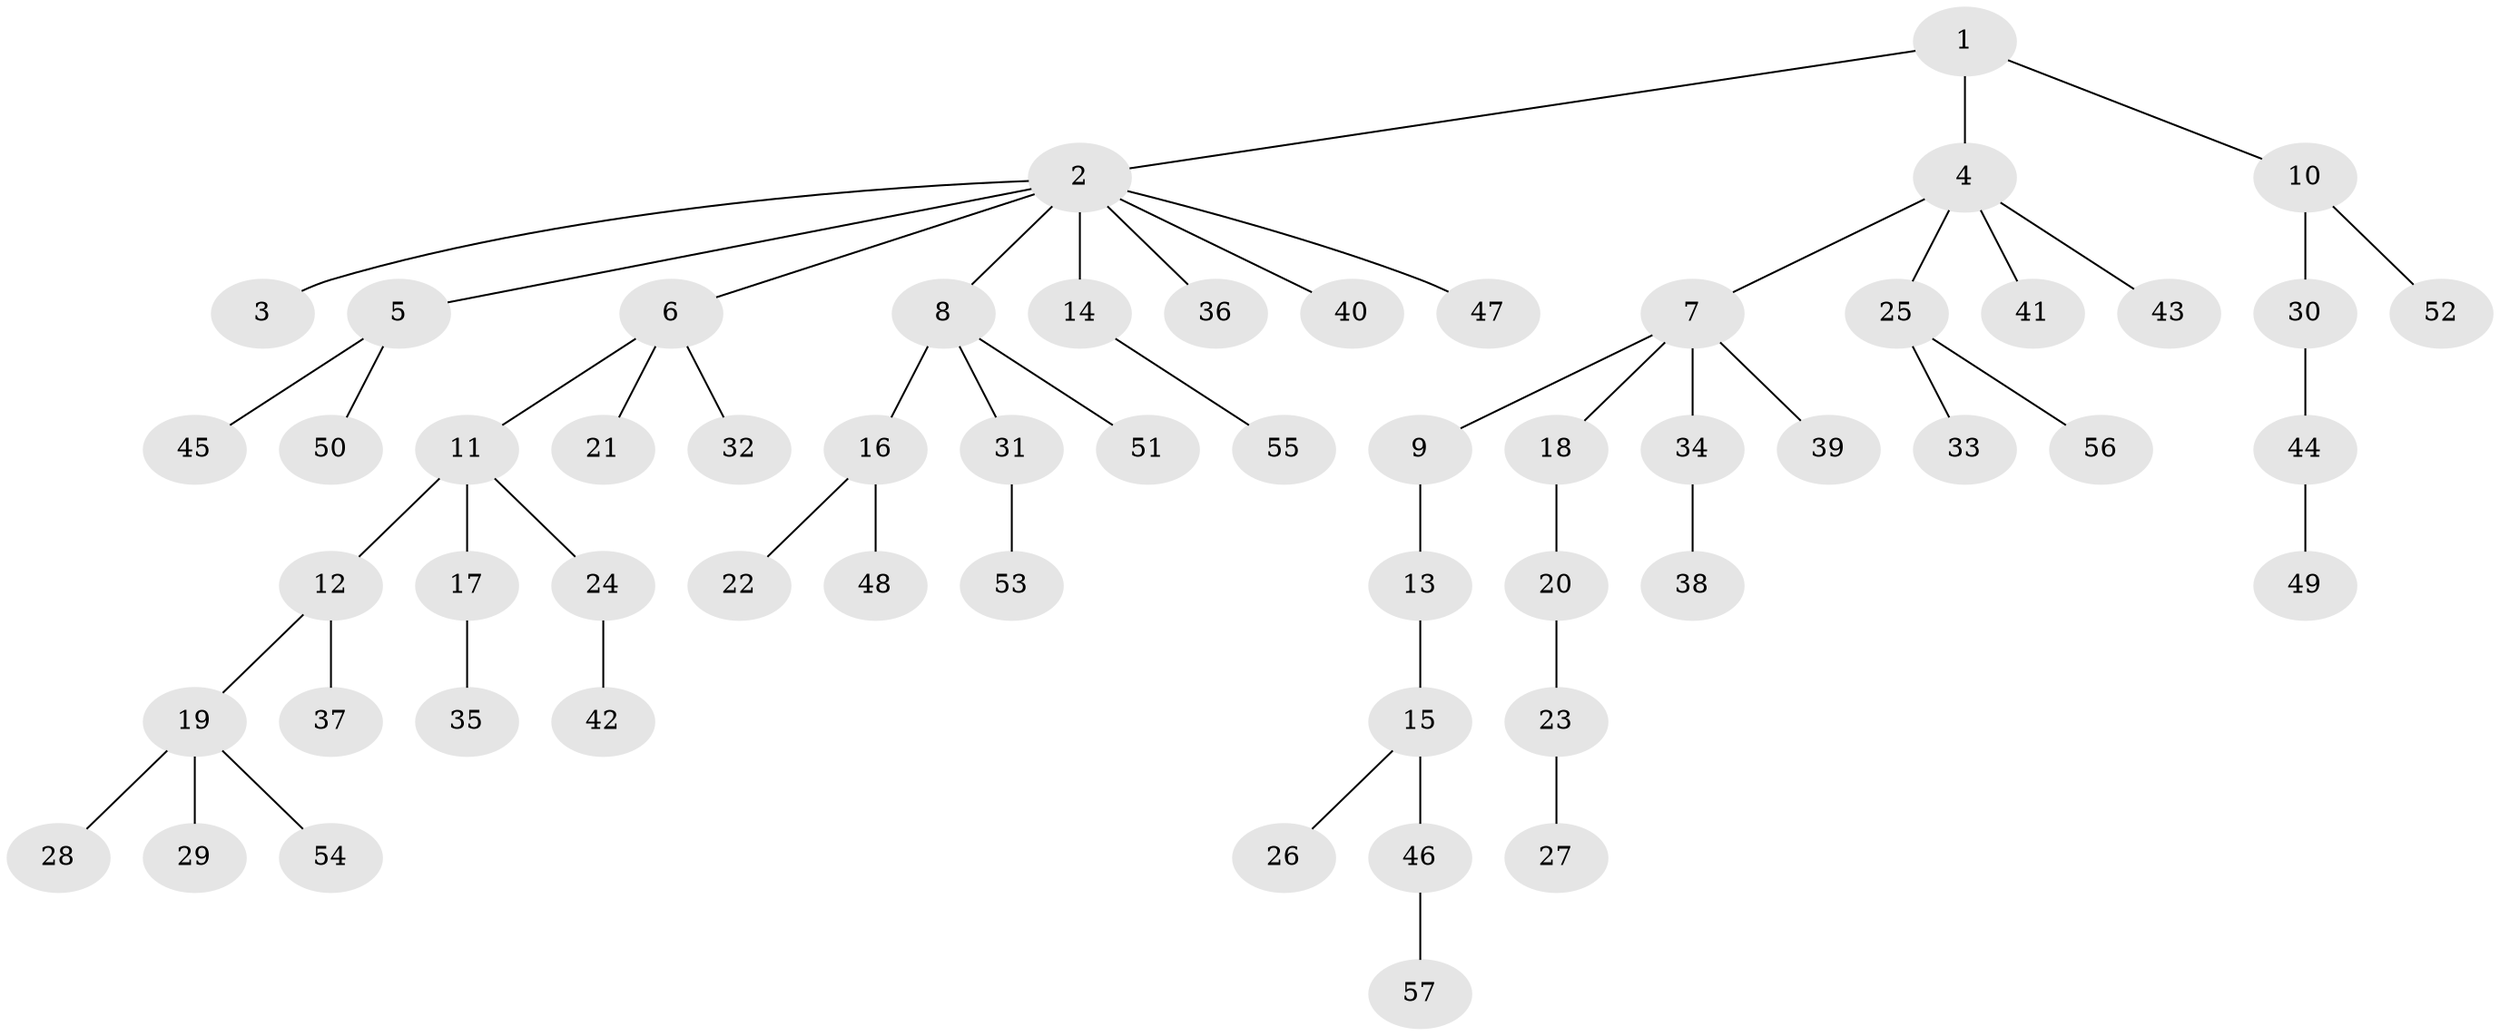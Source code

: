 // Generated by graph-tools (version 1.1) at 2025/53/03/09/25 04:53:51]
// undirected, 57 vertices, 56 edges
graph export_dot {
graph [start="1"]
  node [color=gray90,style=filled];
  1;
  2;
  3;
  4;
  5;
  6;
  7;
  8;
  9;
  10;
  11;
  12;
  13;
  14;
  15;
  16;
  17;
  18;
  19;
  20;
  21;
  22;
  23;
  24;
  25;
  26;
  27;
  28;
  29;
  30;
  31;
  32;
  33;
  34;
  35;
  36;
  37;
  38;
  39;
  40;
  41;
  42;
  43;
  44;
  45;
  46;
  47;
  48;
  49;
  50;
  51;
  52;
  53;
  54;
  55;
  56;
  57;
  1 -- 2;
  1 -- 4;
  1 -- 10;
  2 -- 3;
  2 -- 5;
  2 -- 6;
  2 -- 8;
  2 -- 14;
  2 -- 36;
  2 -- 40;
  2 -- 47;
  4 -- 7;
  4 -- 25;
  4 -- 41;
  4 -- 43;
  5 -- 45;
  5 -- 50;
  6 -- 11;
  6 -- 21;
  6 -- 32;
  7 -- 9;
  7 -- 18;
  7 -- 34;
  7 -- 39;
  8 -- 16;
  8 -- 31;
  8 -- 51;
  9 -- 13;
  10 -- 30;
  10 -- 52;
  11 -- 12;
  11 -- 17;
  11 -- 24;
  12 -- 19;
  12 -- 37;
  13 -- 15;
  14 -- 55;
  15 -- 26;
  15 -- 46;
  16 -- 22;
  16 -- 48;
  17 -- 35;
  18 -- 20;
  19 -- 28;
  19 -- 29;
  19 -- 54;
  20 -- 23;
  23 -- 27;
  24 -- 42;
  25 -- 33;
  25 -- 56;
  30 -- 44;
  31 -- 53;
  34 -- 38;
  44 -- 49;
  46 -- 57;
}
